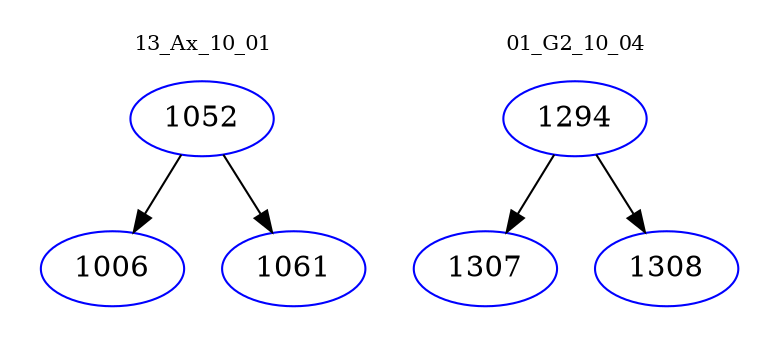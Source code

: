 digraph{
subgraph cluster_0 {
color = white
label = "13_Ax_10_01";
fontsize=10;
T0_1052 [label="1052", color="blue"]
T0_1052 -> T0_1006 [color="black"]
T0_1006 [label="1006", color="blue"]
T0_1052 -> T0_1061 [color="black"]
T0_1061 [label="1061", color="blue"]
}
subgraph cluster_1 {
color = white
label = "01_G2_10_04";
fontsize=10;
T1_1294 [label="1294", color="blue"]
T1_1294 -> T1_1307 [color="black"]
T1_1307 [label="1307", color="blue"]
T1_1294 -> T1_1308 [color="black"]
T1_1308 [label="1308", color="blue"]
}
}
